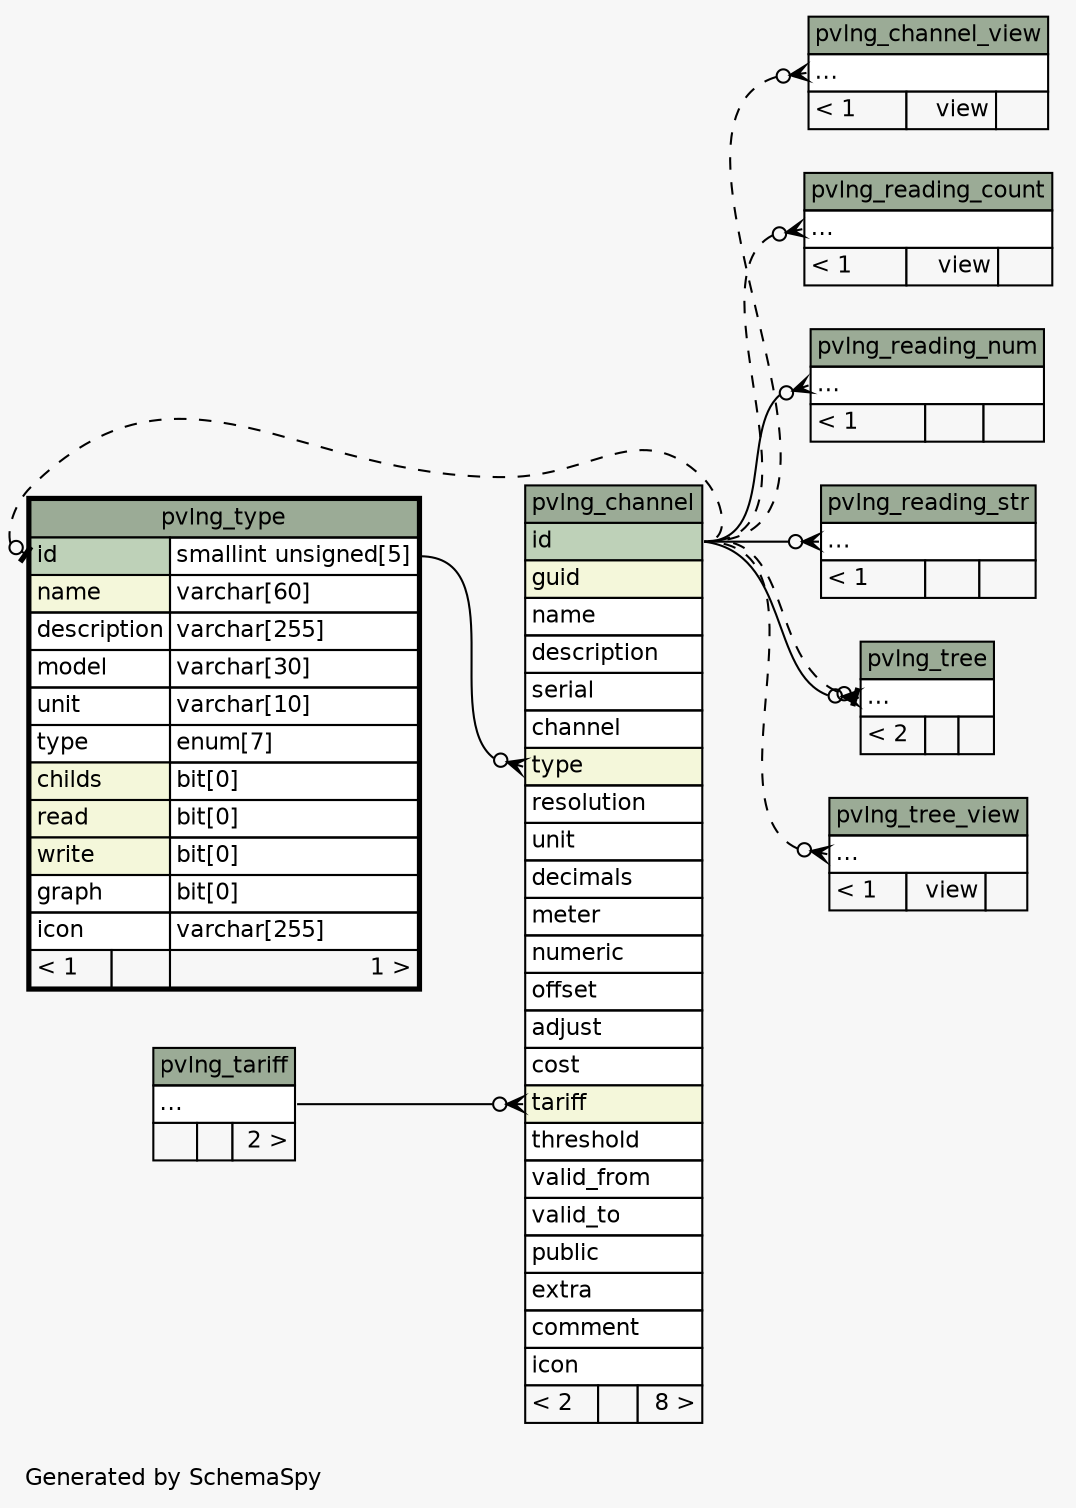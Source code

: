 // dot 2.26.3 on Linux 3.2.0-4-486
// SchemaSpy rev 590
digraph "impliedTwoDegreesRelationshipsDiagram" {
  graph [
    rankdir="RL"
    bgcolor="#f7f7f7"
    label="\nGenerated by SchemaSpy"
    labeljust="l"
    nodesep="0.18"
    ranksep="0.46"
    fontname="Helvetica"
    fontsize="11"
  ];
  node [
    fontname="Helvetica"
    fontsize="11"
    shape="plaintext"
  ];
  edge [
    arrowsize="0.8"
  ];
  "pvlng_channel":"tariff":w -> "pvlng_tariff":"elipses":e [arrowhead=none dir=back arrowtail=crowodot];
  "pvlng_channel":"type":w -> "pvlng_type":"id.type":e [arrowhead=none dir=back arrowtail=crowodot];
  "pvlng_channel_view":"elipses":w -> "pvlng_channel":"id":e [arrowhead=none dir=back arrowtail=crowodot style=dashed];
  "pvlng_reading_count":"elipses":w -> "pvlng_channel":"id":e [arrowhead=none dir=back arrowtail=crowodot style=dashed];
  "pvlng_reading_num":"elipses":w -> "pvlng_channel":"id":e [arrowhead=none dir=back arrowtail=crowodot];
  "pvlng_reading_str":"elipses":w -> "pvlng_channel":"id":e [arrowhead=none dir=back arrowtail=crowodot];
  "pvlng_tree":"elipses":w -> "pvlng_channel":"id":e [arrowhead=none dir=back arrowtail=crowodot];
  "pvlng_tree":"elipses":w -> "pvlng_channel":"id":e [arrowhead=none dir=back arrowtail=teeodot style=dashed];
  "pvlng_tree_view":"elipses":w -> "pvlng_channel":"id":e [arrowhead=none dir=back arrowtail=crowodot style=dashed];
  "pvlng_type":"id":w -> "pvlng_channel":"id":e [arrowhead=none dir=back arrowtail=teeodot style=dashed];
  "pvlng_channel" [
    label=<
    <TABLE BORDER="0" CELLBORDER="1" CELLSPACING="0" BGCOLOR="#ffffff">
      <TR><TD COLSPAN="3" BGCOLOR="#9bab96" ALIGN="CENTER">pvlng_channel</TD></TR>
      <TR><TD PORT="id" COLSPAN="3" BGCOLOR="#bed1b8" ALIGN="LEFT">id</TD></TR>
      <TR><TD PORT="guid" COLSPAN="3" BGCOLOR="#f4f7da" ALIGN="LEFT">guid</TD></TR>
      <TR><TD PORT="name" COLSPAN="3" ALIGN="LEFT">name</TD></TR>
      <TR><TD PORT="description" COLSPAN="3" ALIGN="LEFT">description</TD></TR>
      <TR><TD PORT="serial" COLSPAN="3" ALIGN="LEFT">serial</TD></TR>
      <TR><TD PORT="channel" COLSPAN="3" ALIGN="LEFT">channel</TD></TR>
      <TR><TD PORT="type" COLSPAN="3" BGCOLOR="#f4f7da" ALIGN="LEFT">type</TD></TR>
      <TR><TD PORT="resolution" COLSPAN="3" ALIGN="LEFT">resolution</TD></TR>
      <TR><TD PORT="unit" COLSPAN="3" ALIGN="LEFT">unit</TD></TR>
      <TR><TD PORT="decimals" COLSPAN="3" ALIGN="LEFT">decimals</TD></TR>
      <TR><TD PORT="meter" COLSPAN="3" ALIGN="LEFT">meter</TD></TR>
      <TR><TD PORT="numeric" COLSPAN="3" ALIGN="LEFT">numeric</TD></TR>
      <TR><TD PORT="offset" COLSPAN="3" ALIGN="LEFT">offset</TD></TR>
      <TR><TD PORT="adjust" COLSPAN="3" ALIGN="LEFT">adjust</TD></TR>
      <TR><TD PORT="cost" COLSPAN="3" ALIGN="LEFT">cost</TD></TR>
      <TR><TD PORT="tariff" COLSPAN="3" BGCOLOR="#f4f7da" ALIGN="LEFT">tariff</TD></TR>
      <TR><TD PORT="threshold" COLSPAN="3" ALIGN="LEFT">threshold</TD></TR>
      <TR><TD PORT="valid_from" COLSPAN="3" ALIGN="LEFT">valid_from</TD></TR>
      <TR><TD PORT="valid_to" COLSPAN="3" ALIGN="LEFT">valid_to</TD></TR>
      <TR><TD PORT="public" COLSPAN="3" ALIGN="LEFT">public</TD></TR>
      <TR><TD PORT="extra" COLSPAN="3" ALIGN="LEFT">extra</TD></TR>
      <TR><TD PORT="comment" COLSPAN="3" ALIGN="LEFT">comment</TD></TR>
      <TR><TD PORT="icon" COLSPAN="3" ALIGN="LEFT">icon</TD></TR>
      <TR><TD ALIGN="LEFT" BGCOLOR="#f7f7f7">&lt; 2</TD><TD ALIGN="RIGHT" BGCOLOR="#f7f7f7">  </TD><TD ALIGN="RIGHT" BGCOLOR="#f7f7f7">8 &gt;</TD></TR>
    </TABLE>>
    URL="pvlng_channel.html"
    tooltip="pvlng_channel"
  ];
  "pvlng_channel_view" [
    label=<
    <TABLE BORDER="0" CELLBORDER="1" CELLSPACING="0" BGCOLOR="#ffffff">
      <TR><TD COLSPAN="3" BGCOLOR="#9bab96" ALIGN="CENTER">pvlng_channel_view</TD></TR>
      <TR><TD PORT="elipses" COLSPAN="3" ALIGN="LEFT">...</TD></TR>
      <TR><TD ALIGN="LEFT" BGCOLOR="#f7f7f7">&lt; 1</TD><TD ALIGN="RIGHT" BGCOLOR="#f7f7f7">view</TD><TD ALIGN="RIGHT" BGCOLOR="#f7f7f7">  </TD></TR>
    </TABLE>>
    URL="pvlng_channel_view.html"
    tooltip="pvlng_channel_view"
  ];
  "pvlng_reading_count" [
    label=<
    <TABLE BORDER="0" CELLBORDER="1" CELLSPACING="0" BGCOLOR="#ffffff">
      <TR><TD COLSPAN="3" BGCOLOR="#9bab96" ALIGN="CENTER">pvlng_reading_count</TD></TR>
      <TR><TD PORT="elipses" COLSPAN="3" ALIGN="LEFT">...</TD></TR>
      <TR><TD ALIGN="LEFT" BGCOLOR="#f7f7f7">&lt; 1</TD><TD ALIGN="RIGHT" BGCOLOR="#f7f7f7">view</TD><TD ALIGN="RIGHT" BGCOLOR="#f7f7f7">  </TD></TR>
    </TABLE>>
    URL="pvlng_reading_count.html"
    tooltip="pvlng_reading_count"
  ];
  "pvlng_reading_num" [
    label=<
    <TABLE BORDER="0" CELLBORDER="1" CELLSPACING="0" BGCOLOR="#ffffff">
      <TR><TD COLSPAN="3" BGCOLOR="#9bab96" ALIGN="CENTER">pvlng_reading_num</TD></TR>
      <TR><TD PORT="elipses" COLSPAN="3" ALIGN="LEFT">...</TD></TR>
      <TR><TD ALIGN="LEFT" BGCOLOR="#f7f7f7">&lt; 1</TD><TD ALIGN="RIGHT" BGCOLOR="#f7f7f7">  </TD><TD ALIGN="RIGHT" BGCOLOR="#f7f7f7">  </TD></TR>
    </TABLE>>
    URL="pvlng_reading_num.html"
    tooltip="pvlng_reading_num"
  ];
  "pvlng_reading_str" [
    label=<
    <TABLE BORDER="0" CELLBORDER="1" CELLSPACING="0" BGCOLOR="#ffffff">
      <TR><TD COLSPAN="3" BGCOLOR="#9bab96" ALIGN="CENTER">pvlng_reading_str</TD></TR>
      <TR><TD PORT="elipses" COLSPAN="3" ALIGN="LEFT">...</TD></TR>
      <TR><TD ALIGN="LEFT" BGCOLOR="#f7f7f7">&lt; 1</TD><TD ALIGN="RIGHT" BGCOLOR="#f7f7f7">  </TD><TD ALIGN="RIGHT" BGCOLOR="#f7f7f7">  </TD></TR>
    </TABLE>>
    URL="pvlng_reading_str.html"
    tooltip="pvlng_reading_str"
  ];
  "pvlng_tariff" [
    label=<
    <TABLE BORDER="0" CELLBORDER="1" CELLSPACING="0" BGCOLOR="#ffffff">
      <TR><TD COLSPAN="3" BGCOLOR="#9bab96" ALIGN="CENTER">pvlng_tariff</TD></TR>
      <TR><TD PORT="elipses" COLSPAN="3" ALIGN="LEFT">...</TD></TR>
      <TR><TD ALIGN="LEFT" BGCOLOR="#f7f7f7">  </TD><TD ALIGN="RIGHT" BGCOLOR="#f7f7f7">  </TD><TD ALIGN="RIGHT" BGCOLOR="#f7f7f7">2 &gt;</TD></TR>
    </TABLE>>
    URL="pvlng_tariff.html"
    tooltip="pvlng_tariff"
  ];
  "pvlng_tree" [
    label=<
    <TABLE BORDER="0" CELLBORDER="1" CELLSPACING="0" BGCOLOR="#ffffff">
      <TR><TD COLSPAN="3" BGCOLOR="#9bab96" ALIGN="CENTER">pvlng_tree</TD></TR>
      <TR><TD PORT="elipses" COLSPAN="3" ALIGN="LEFT">...</TD></TR>
      <TR><TD ALIGN="LEFT" BGCOLOR="#f7f7f7">&lt; 2</TD><TD ALIGN="RIGHT" BGCOLOR="#f7f7f7">  </TD><TD ALIGN="RIGHT" BGCOLOR="#f7f7f7">  </TD></TR>
    </TABLE>>
    URL="pvlng_tree.html"
    tooltip="pvlng_tree"
  ];
  "pvlng_tree_view" [
    label=<
    <TABLE BORDER="0" CELLBORDER="1" CELLSPACING="0" BGCOLOR="#ffffff">
      <TR><TD COLSPAN="3" BGCOLOR="#9bab96" ALIGN="CENTER">pvlng_tree_view</TD></TR>
      <TR><TD PORT="elipses" COLSPAN="3" ALIGN="LEFT">...</TD></TR>
      <TR><TD ALIGN="LEFT" BGCOLOR="#f7f7f7">&lt; 1</TD><TD ALIGN="RIGHT" BGCOLOR="#f7f7f7">view</TD><TD ALIGN="RIGHT" BGCOLOR="#f7f7f7">  </TD></TR>
    </TABLE>>
    URL="pvlng_tree_view.html"
    tooltip="pvlng_tree_view"
  ];
  "pvlng_type" [
    label=<
    <TABLE BORDER="2" CELLBORDER="1" CELLSPACING="0" BGCOLOR="#ffffff">
      <TR><TD COLSPAN="3" BGCOLOR="#9bab96" ALIGN="CENTER">pvlng_type</TD></TR>
      <TR><TD PORT="id" COLSPAN="2" BGCOLOR="#bed1b8" ALIGN="LEFT">id</TD><TD PORT="id.type" ALIGN="LEFT">smallint unsigned[5]</TD></TR>
      <TR><TD PORT="name" COLSPAN="2" BGCOLOR="#f4f7da" ALIGN="LEFT">name</TD><TD PORT="name.type" ALIGN="LEFT">varchar[60]</TD></TR>
      <TR><TD PORT="description" COLSPAN="2" ALIGN="LEFT">description</TD><TD PORT="description.type" ALIGN="LEFT">varchar[255]</TD></TR>
      <TR><TD PORT="model" COLSPAN="2" ALIGN="LEFT">model</TD><TD PORT="model.type" ALIGN="LEFT">varchar[30]</TD></TR>
      <TR><TD PORT="unit" COLSPAN="2" ALIGN="LEFT">unit</TD><TD PORT="unit.type" ALIGN="LEFT">varchar[10]</TD></TR>
      <TR><TD PORT="type" COLSPAN="2" ALIGN="LEFT">type</TD><TD PORT="type.type" ALIGN="LEFT">enum[7]</TD></TR>
      <TR><TD PORT="childs" COLSPAN="2" BGCOLOR="#f4f7da" ALIGN="LEFT">childs</TD><TD PORT="childs.type" ALIGN="LEFT">bit[0]</TD></TR>
      <TR><TD PORT="read" COLSPAN="2" BGCOLOR="#f4f7da" ALIGN="LEFT">read</TD><TD PORT="read.type" ALIGN="LEFT">bit[0]</TD></TR>
      <TR><TD PORT="write" COLSPAN="2" BGCOLOR="#f4f7da" ALIGN="LEFT">write</TD><TD PORT="write.type" ALIGN="LEFT">bit[0]</TD></TR>
      <TR><TD PORT="graph" COLSPAN="2" ALIGN="LEFT">graph</TD><TD PORT="graph.type" ALIGN="LEFT">bit[0]</TD></TR>
      <TR><TD PORT="icon" COLSPAN="2" ALIGN="LEFT">icon</TD><TD PORT="icon.type" ALIGN="LEFT">varchar[255]</TD></TR>
      <TR><TD ALIGN="LEFT" BGCOLOR="#f7f7f7">&lt; 1</TD><TD ALIGN="RIGHT" BGCOLOR="#f7f7f7">  </TD><TD ALIGN="RIGHT" BGCOLOR="#f7f7f7">1 &gt;</TD></TR>
    </TABLE>>
    URL="pvlng_type.html"
    tooltip="pvlng_type"
  ];
}
